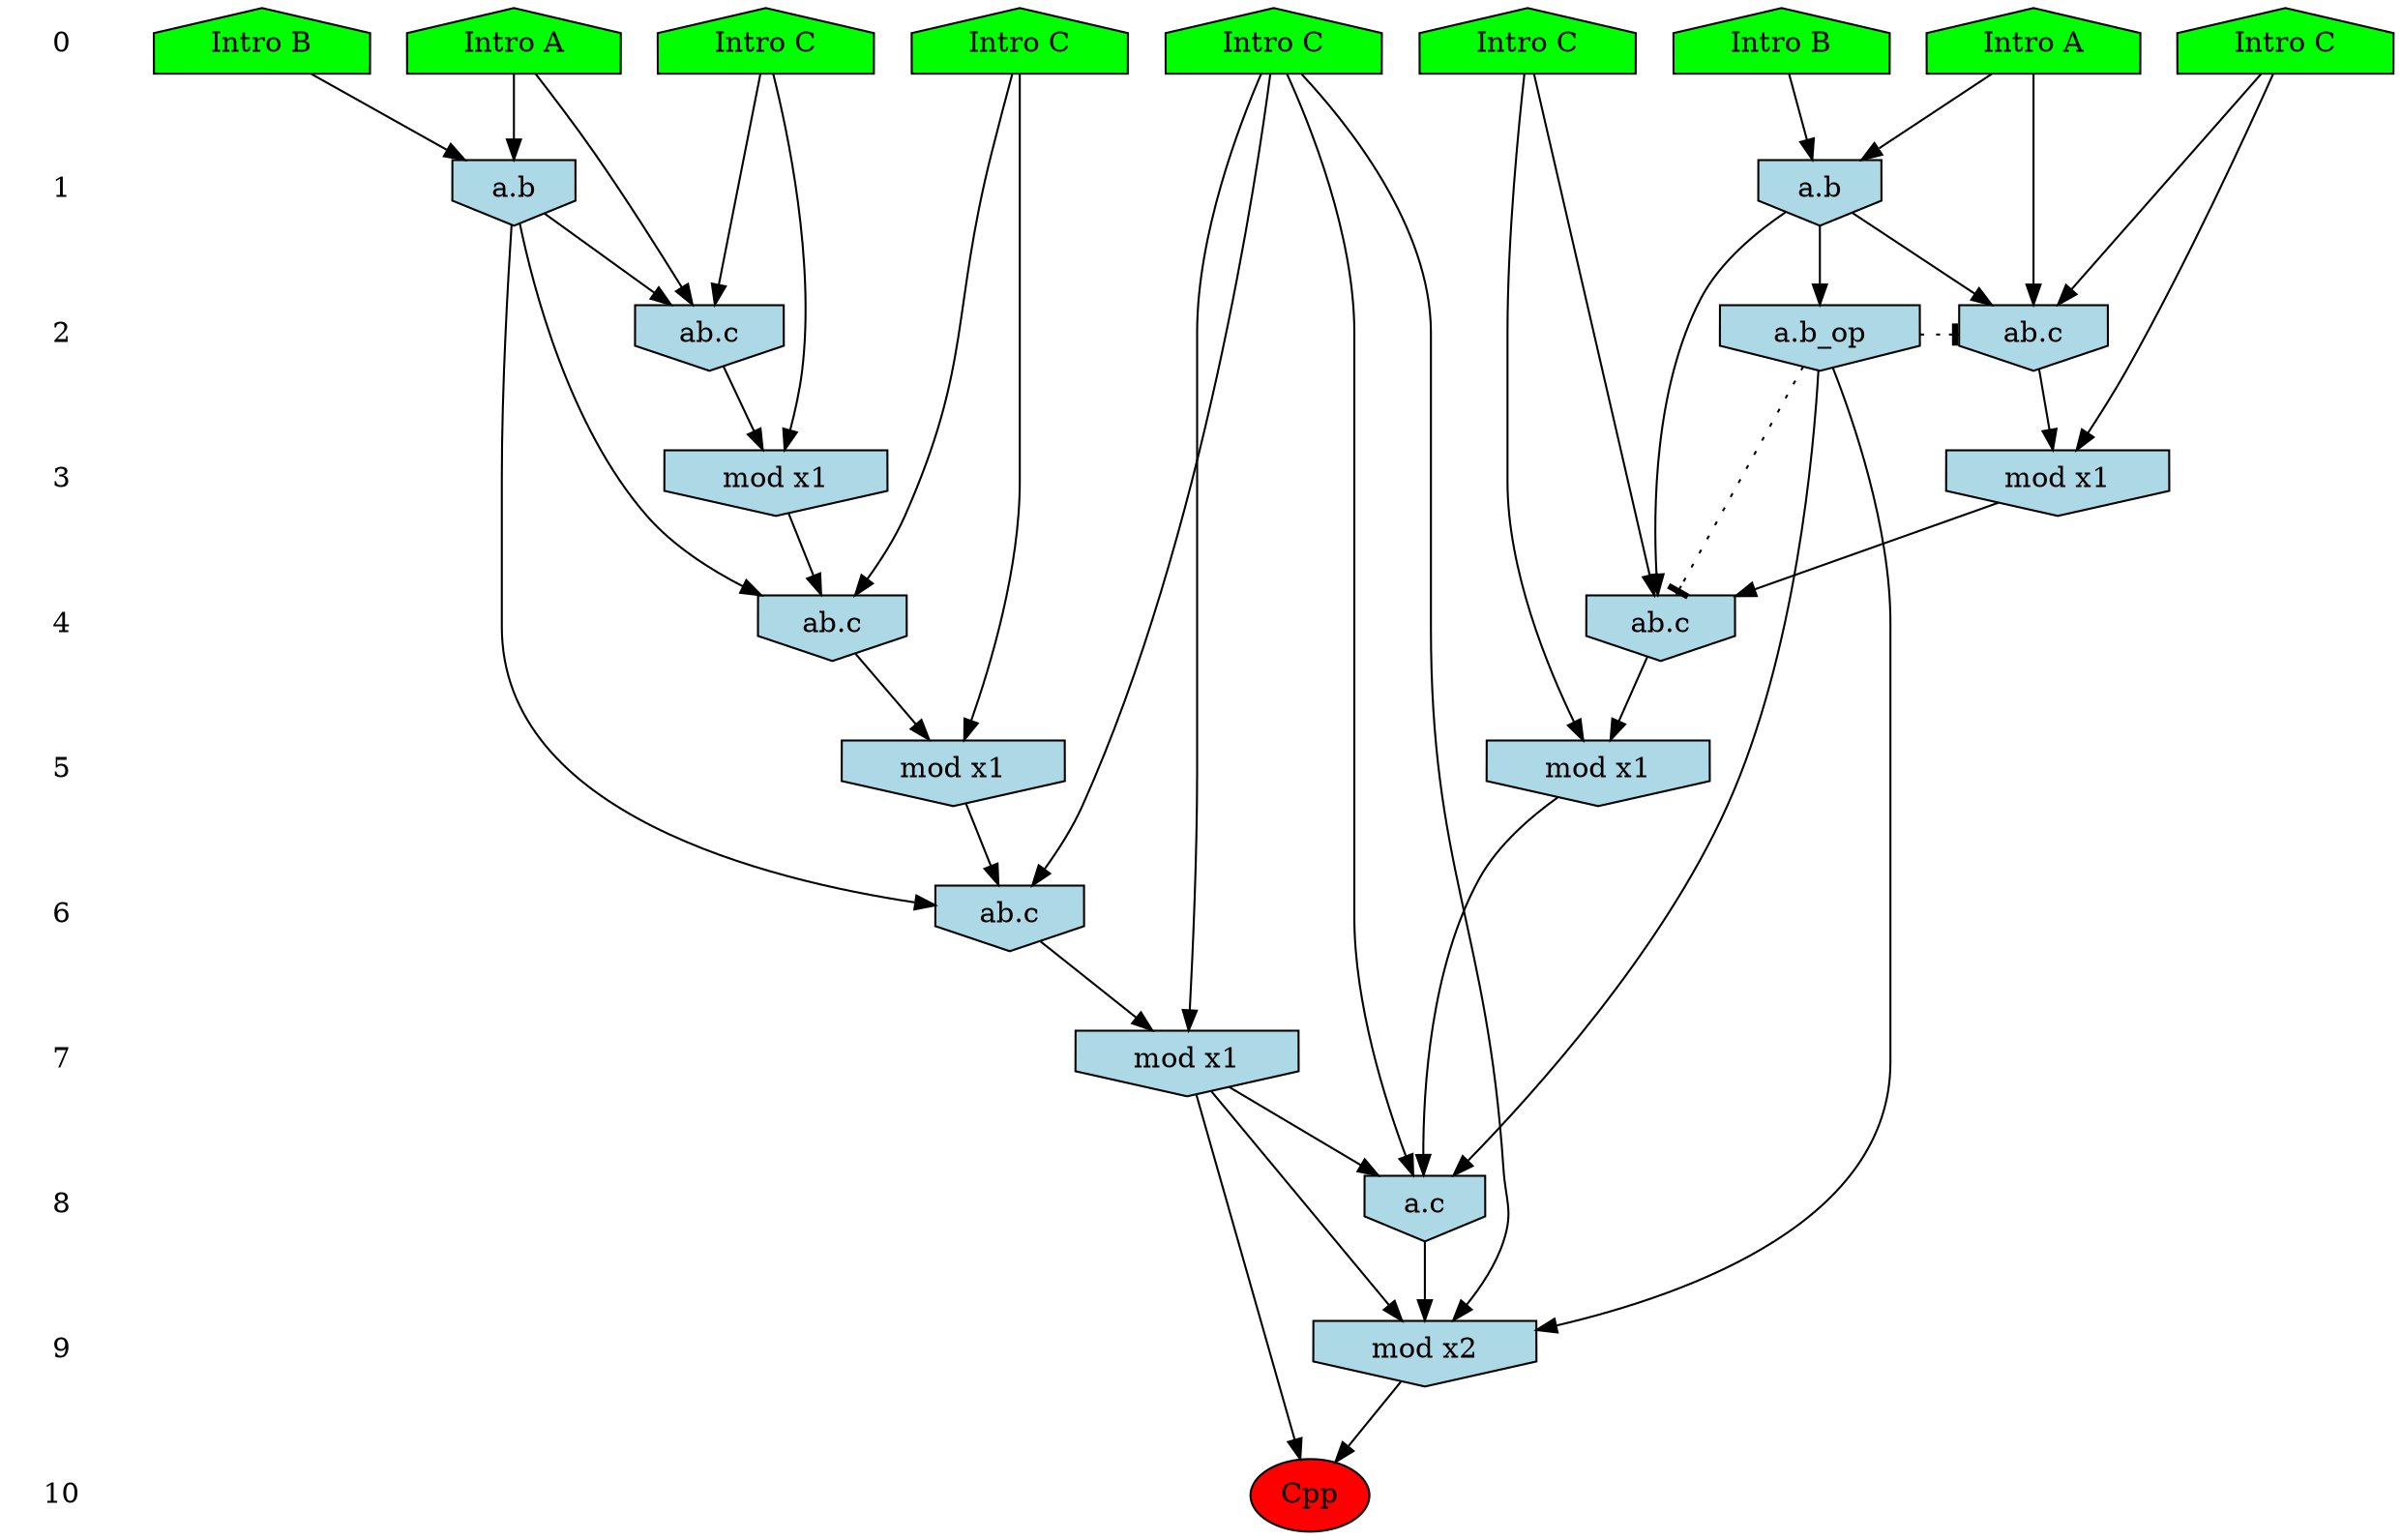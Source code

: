 /* Compression of 5 causal flows obtained in average at 1.242575E+01 t.u */
/* Compressed causal flows were: [833;1394;1501;2595;3069] */
digraph G{
 ranksep=.5 ; 
{ rank = same ; "0" [shape=plaintext] ; node_1 [label ="Intro B", shape=house, style=filled, fillcolor=green] ;
node_2 [label ="Intro A", shape=house, style=filled, fillcolor=green] ;
node_3 [label ="Intro B", shape=house, style=filled, fillcolor=green] ;
node_4 [label ="Intro A", shape=house, style=filled, fillcolor=green] ;
node_5 [label ="Intro C", shape=house, style=filled, fillcolor=green] ;
node_6 [label ="Intro C", shape=house, style=filled, fillcolor=green] ;
node_7 [label ="Intro C", shape=house, style=filled, fillcolor=green] ;
node_8 [label ="Intro C", shape=house, style=filled, fillcolor=green] ;
node_9 [label ="Intro C", shape=house, style=filled, fillcolor=green] ;
}
{ rank = same ; "1" [shape=plaintext] ; node_10 [label="a.b", shape=invhouse, style=filled, fillcolor = lightblue] ;
node_11 [label="a.b", shape=invhouse, style=filled, fillcolor = lightblue] ;
}
{ rank = same ; "2" [shape=plaintext] ; node_12 [label="ab.c", shape=invhouse, style=filled, fillcolor = lightblue] ;
node_15 [label="ab.c", shape=invhouse, style=filled, fillcolor = lightblue] ;
node_19 [label="a.b_op", shape=invhouse, style=filled, fillcolor = lightblue] ;
}
{ rank = same ; "3" [shape=plaintext] ; node_13 [label="mod x1", shape=invhouse, style=filled, fillcolor = lightblue] ;
node_17 [label="mod x1", shape=invhouse, style=filled, fillcolor = lightblue] ;
}
{ rank = same ; "4" [shape=plaintext] ; node_14 [label="ab.c", shape=invhouse, style=filled, fillcolor = lightblue] ;
node_18 [label="ab.c", shape=invhouse, style=filled, fillcolor = lightblue] ;
}
{ rank = same ; "5" [shape=plaintext] ; node_16 [label="mod x1", shape=invhouse, style=filled, fillcolor = lightblue] ;
node_20 [label="mod x1", shape=invhouse, style=filled, fillcolor = lightblue] ;
}
{ rank = same ; "6" [shape=plaintext] ; node_21 [label="ab.c", shape=invhouse, style=filled, fillcolor = lightblue] ;
}
{ rank = same ; "7" [shape=plaintext] ; node_22 [label="mod x1", shape=invhouse, style=filled, fillcolor = lightblue] ;
}
{ rank = same ; "8" [shape=plaintext] ; node_23 [label="a.c", shape=invhouse, style=filled, fillcolor = lightblue] ;
}
{ rank = same ; "9" [shape=plaintext] ; node_24 [label="mod x2", shape=invhouse, style=filled, fillcolor = lightblue] ;
}
{ rank = same ; "10" [shape=plaintext] ; node_25 [label ="Cpp", style=filled, fillcolor=red] ;
}
"0" -> "1" [style="invis"]; 
"1" -> "2" [style="invis"]; 
"2" -> "3" [style="invis"]; 
"3" -> "4" [style="invis"]; 
"4" -> "5" [style="invis"]; 
"5" -> "6" [style="invis"]; 
"6" -> "7" [style="invis"]; 
"7" -> "8" [style="invis"]; 
"8" -> "9" [style="invis"]; 
"9" -> "10" [style="invis"]; 
node_2 -> node_10
node_3 -> node_10
node_1 -> node_11
node_4 -> node_11
node_2 -> node_12
node_9 -> node_12
node_10 -> node_12
node_9 -> node_13
node_12 -> node_13
node_7 -> node_14
node_10 -> node_14
node_13 -> node_14
node_4 -> node_15
node_6 -> node_15
node_11 -> node_15
node_7 -> node_16
node_14 -> node_16
node_6 -> node_17
node_15 -> node_17
node_8 -> node_18
node_11 -> node_18
node_17 -> node_18
node_10 -> node_19
node_8 -> node_20
node_18 -> node_20
node_5 -> node_21
node_11 -> node_21
node_20 -> node_21
node_5 -> node_22
node_21 -> node_22
node_5 -> node_23
node_16 -> node_23
node_19 -> node_23
node_22 -> node_23
node_5 -> node_24
node_19 -> node_24
node_22 -> node_24
node_23 -> node_24
node_22 -> node_25
node_24 -> node_25
node_19 -> node_14 [style=dotted, arrowhead = tee] 
node_19 -> node_12 [style=dotted, arrowhead = tee] 
}
/*
 Dot generation time: 0.000118
*/
